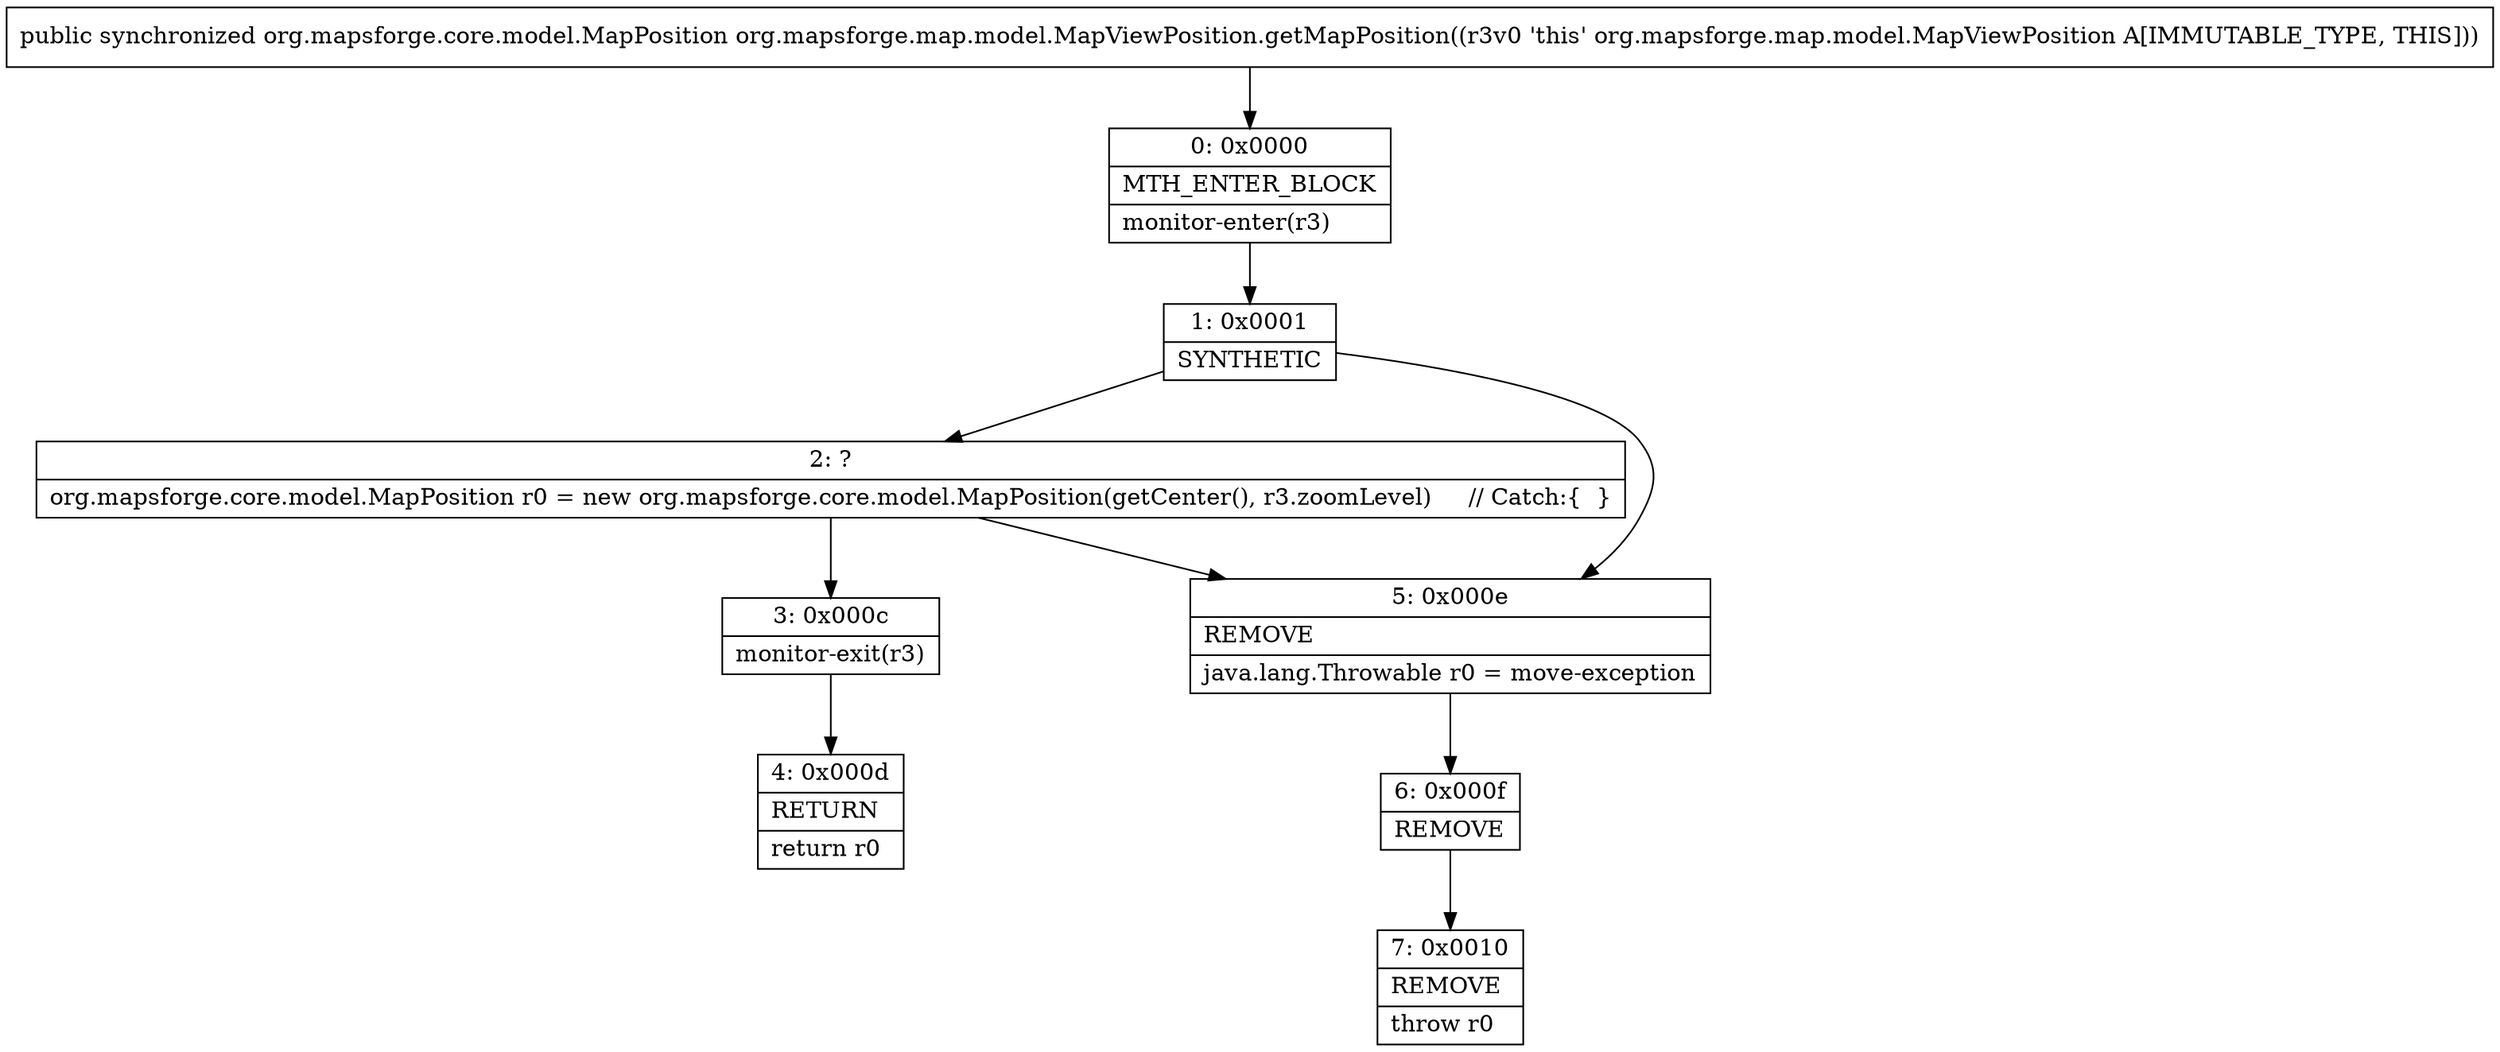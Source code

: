 digraph "CFG fororg.mapsforge.map.model.MapViewPosition.getMapPosition()Lorg\/mapsforge\/core\/model\/MapPosition;" {
Node_0 [shape=record,label="{0\:\ 0x0000|MTH_ENTER_BLOCK\l|monitor\-enter(r3)\l}"];
Node_1 [shape=record,label="{1\:\ 0x0001|SYNTHETIC\l}"];
Node_2 [shape=record,label="{2\:\ ?|org.mapsforge.core.model.MapPosition r0 = new org.mapsforge.core.model.MapPosition(getCenter(), r3.zoomLevel)     \/\/ Catch:\{  \}\l}"];
Node_3 [shape=record,label="{3\:\ 0x000c|monitor\-exit(r3)\l}"];
Node_4 [shape=record,label="{4\:\ 0x000d|RETURN\l|return r0\l}"];
Node_5 [shape=record,label="{5\:\ 0x000e|REMOVE\l|java.lang.Throwable r0 = move\-exception\l}"];
Node_6 [shape=record,label="{6\:\ 0x000f|REMOVE\l}"];
Node_7 [shape=record,label="{7\:\ 0x0010|REMOVE\l|throw r0\l}"];
MethodNode[shape=record,label="{public synchronized org.mapsforge.core.model.MapPosition org.mapsforge.map.model.MapViewPosition.getMapPosition((r3v0 'this' org.mapsforge.map.model.MapViewPosition A[IMMUTABLE_TYPE, THIS])) }"];
MethodNode -> Node_0;
Node_0 -> Node_1;
Node_1 -> Node_2;
Node_1 -> Node_5;
Node_2 -> Node_3;
Node_2 -> Node_5;
Node_3 -> Node_4;
Node_5 -> Node_6;
Node_6 -> Node_7;
}

